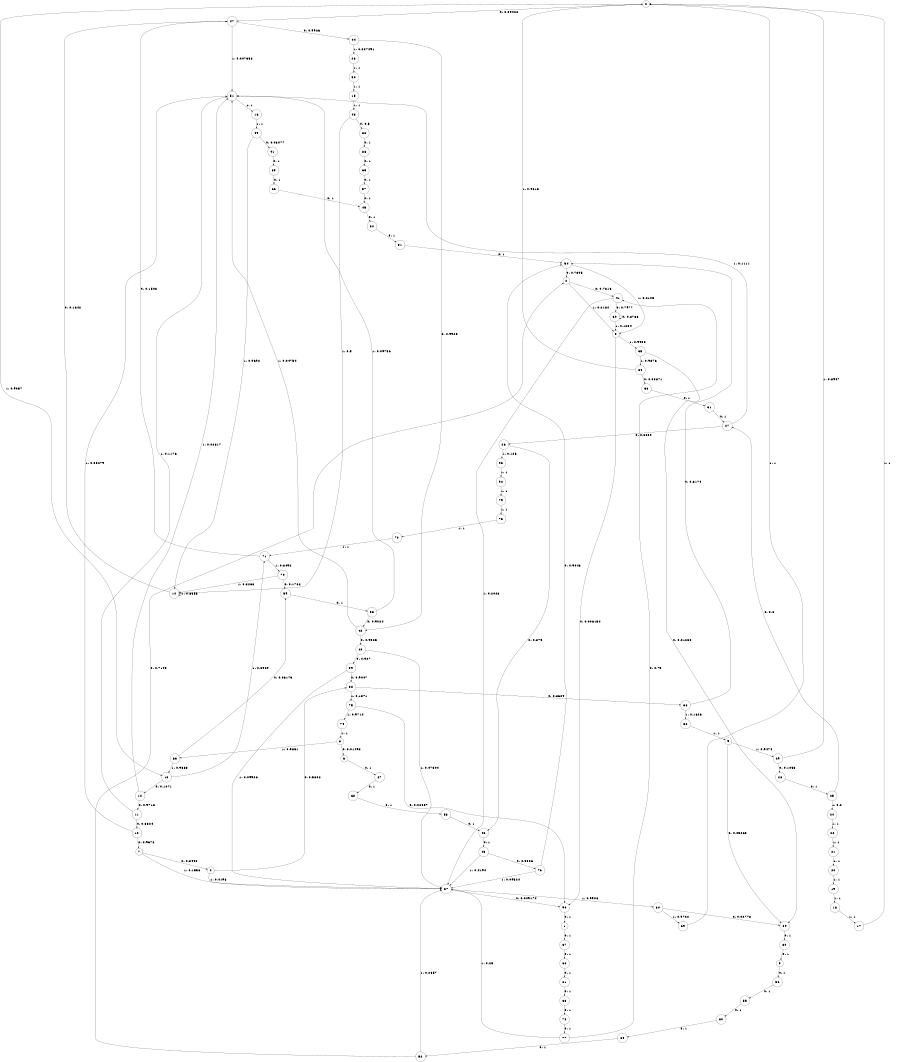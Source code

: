 digraph "ch1_face_short_L15" {
size = "6,8.5";
ratio = "fill";
node [shape = circle];
node [fontsize = 24];
edge [fontsize = 24];
0 -> 47 [label = "0: 0.09428  "];
0 -> 13 [label = "1: 0.9057   "];
1 -> 67 [label = "0: 1        "];
2 -> 41 [label = "0: 0.7816   "];
2 -> 3 [label = "1: 0.2184   "];
3 -> 90 [label = "0: 0.006154  "];
3 -> 35 [label = "1: 0.9938   "];
4 -> 38 [label = "0: 0.5802   "];
4 -> 37 [label = "1: 0.4198   "];
5 -> 56 [label = "0: 1        "];
6 -> 87 [label = "0: 1        "];
7 -> 4 [label = "0: 0.8442   "];
7 -> 37 [label = "1: 0.1558   "];
8 -> 6 [label = "0: 0.01493  "];
8 -> 63 [label = "1: 0.9851   "];
9 -> 89 [label = "0: 0.05263  "];
9 -> 29 [label = "1: 0.9474   "];
10 -> 7 [label = "0: 0.9672   "];
10 -> 51 [label = "1: 0.03279  "];
11 -> 10 [label = "0: 0.8824   "];
11 -> 51 [label = "1: 0.1176   "];
12 -> 11 [label = "0: 0.9718   "];
12 -> 51 [label = "1: 0.02817  "];
13 -> 12 [label = "0: 0.1071   "];
13 -> 71 [label = "1: 0.8929   "];
14 -> 47 [label = "0: 0.1642   "];
14 -> 14 [label = "1: 0.8358   "];
15 -> 48 [label = "1: 1        "];
16 -> 49 [label = "1: 1        "];
17 -> 0 [label = "1: 1        "];
18 -> 17 [label = "1: 1        "];
19 -> 18 [label = "1: 1        "];
20 -> 19 [label = "1: 1        "];
21 -> 20 [label = "1: 1        "];
22 -> 21 [label = "1: 1        "];
23 -> 50 [label = "1: 1        "];
24 -> 22 [label = "1: 1        "];
25 -> 27 [label = "0: 0.8      "];
25 -> 24 [label = "1: 0.2      "];
26 -> 46 [label = "0: 0.875    "];
26 -> 93 [label = "1: 0.125    "];
27 -> 26 [label = "0: 0.8889   "];
27 -> 51 [label = "1: 0.1111   "];
28 -> 25 [label = "0: 1        "];
29 -> 28 [label = "0: 0.1053   "];
29 -> 0 [label = "1: 0.8947   "];
30 -> 89 [label = "0: 0.02778  "];
30 -> 69 [label = "1: 0.9722   "];
31 -> 27 [label = "0: 1        "];
32 -> 9 [label = "1: 1        "];
33 -> 31 [label = "0: 1        "];
34 -> 33 [label = "0: 0.03871  "];
34 -> 0 [label = "1: 0.9613   "];
35 -> 89 [label = "0: 0.01238  "];
35 -> 34 [label = "1: 0.9876   "];
36 -> 54 [label = "0: 0.8174   "];
36 -> 32 [label = "1: 0.1826   "];
37 -> 90 [label = "0: 0.009174  "];
37 -> 30 [label = "1: 0.9908   "];
38 -> 36 [label = "0: 0.8629   "];
38 -> 75 [label = "1: 0.1371   "];
39 -> 38 [label = "0: 0.9007   "];
39 -> 37 [label = "1: 0.09926  "];
40 -> 39 [label = "0: 0.927    "];
40 -> 37 [label = "1: 0.07304  "];
41 -> 60 [label = "0: 0.7977   "];
41 -> 37 [label = "1: 0.2023   "];
42 -> 40 [label = "0: 0.9525   "];
42 -> 51 [label = "1: 0.04754  "];
43 -> 76 [label = "0: 0.5806   "];
43 -> 37 [label = "1: 0.4194   "];
44 -> 42 [label = "0: 0.9925   "];
44 -> 23 [label = "1: 0.007491  "];
45 -> 82 [label = "0: 1        "];
46 -> 43 [label = "0: 1        "];
47 -> 44 [label = "0: 0.9926   "];
47 -> 51 [label = "1: 0.007353  "];
48 -> 88 [label = "0: 0.5      "];
48 -> 14 [label = "1: 0.5      "];
49 -> 91 [label = "0: 0.03077  "];
49 -> 14 [label = "1: 0.9692   "];
50 -> 15 [label = "1: 1        "];
51 -> 16 [label = "1: 1        "];
52 -> 2 [label = "0: 0.7143   "];
52 -> 37 [label = "1: 0.2857   "];
53 -> 42 [label = "0: 0.9024   "];
53 -> 51 [label = "1: 0.09756  "];
54 -> 2 [label = "0: 0.7895   "];
54 -> 3 [label = "1: 0.2105   "];
55 -> 80 [label = "0: 1        "];
56 -> 55 [label = "0: 1        "];
57 -> 45 [label = "0: 1        "];
58 -> 46 [label = "0: 1        "];
59 -> 53 [label = "0: 1        "];
60 -> 60 [label = "0: 0.8766   "];
60 -> 3 [label = "1: 0.1234   "];
61 -> 83 [label = "0: 1        "];
62 -> 61 [label = "0: 1        "];
63 -> 59 [label = "0: 0.06173  "];
63 -> 13 [label = "1: 0.9383   "];
64 -> 52 [label = "0: 1        "];
65 -> 57 [label = "0: 1        "];
66 -> 45 [label = "0: 1        "];
67 -> 62 [label = "0: 1        "];
68 -> 58 [label = "0: 1        "];
69 -> 0 [label = "1: 1        "];
70 -> 59 [label = "0: 0.1762   "];
70 -> 14 [label = "1: 0.8238   "];
71 -> 47 [label = "0: 0.1508   "];
71 -> 70 [label = "1: 0.8492   "];
72 -> 71 [label = "1: 1        "];
73 -> 72 [label = "1: 1        "];
74 -> 8 [label = "1: 1        "];
75 -> 90 [label = "0: 0.02857  "];
75 -> 74 [label = "1: 0.9714   "];
76 -> 54 [label = "0: 0.9048   "];
76 -> 37 [label = "1: 0.09524  "];
77 -> 41 [label = "0: 0.75     "];
77 -> 37 [label = "1: 0.25     "];
78 -> 77 [label = "0: 1        "];
79 -> 73 [label = "1: 1        "];
80 -> 64 [label = "0: 1        "];
81 -> 54 [label = "0: 1        "];
82 -> 81 [label = "0: 1        "];
83 -> 78 [label = "0: 1        "];
84 -> 5 [label = "0: 1        "];
85 -> 66 [label = "0: 1        "];
86 -> 65 [label = "0: 1        "];
87 -> 68 [label = "0: 1        "];
88 -> 86 [label = "0: 1        "];
89 -> 84 [label = "0: 1        "];
90 -> 1 [label = "0: 1        "];
91 -> 85 [label = "0: 1        "];
92 -> 79 [label = "1: 1        "];
93 -> 92 [label = "1: 1        "];
}